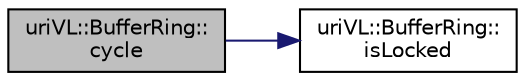 digraph "uriVL::BufferRing::cycle"
{
  edge [fontname="Helvetica",fontsize="10",labelfontname="Helvetica",labelfontsize="10"];
  node [fontname="Helvetica",fontsize="10",shape=record];
  rankdir="LR";
  Node1 [label="uriVL::BufferRing::\lcycle",height=0.2,width=0.4,color="black", fillcolor="grey75", style="filled", fontcolor="black"];
  Node1 -> Node2 [color="midnightblue",fontsize="10",style="solid",fontname="Helvetica"];
  Node2 [label="uriVL::BufferRing::\lisLocked",height=0.2,width=0.4,color="black", fillcolor="white", style="filled",URL="$classuriVL_1_1BufferRing.html#a93b715081d8089ab4a0c4ef44a66602c",tooltip="Determines whether or not a given index is free to be written to. "];
}
